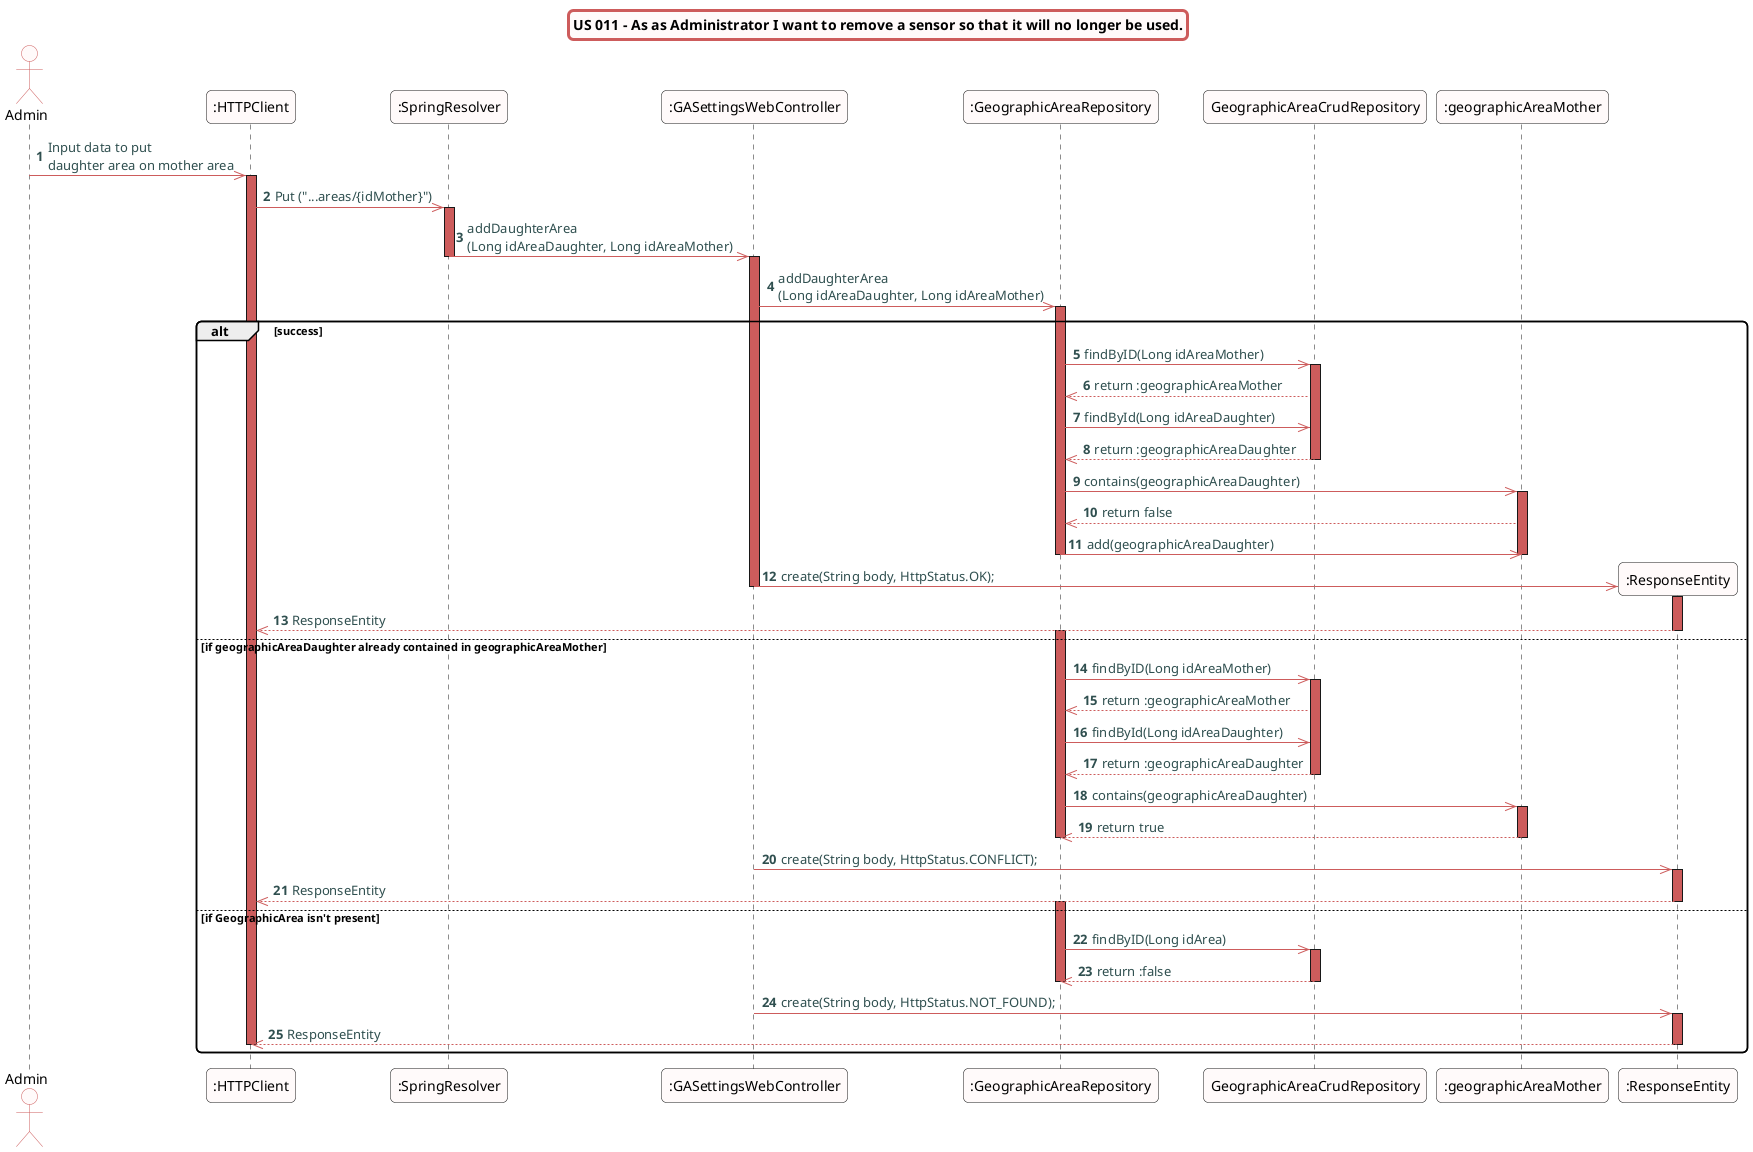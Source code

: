@startuml
skinparam titleBorderRoundCorner 10
skinparam titleBorderThickness 3
skinparam titleBorderColor indianred
skinparam titleBackgroundColor snow
skinparam FontName quicksand

skinparam actor {
 	BorderColor indianred
 	backgroundColor Snow
 	}

 skinparam sequence {
 	LifeLineBackgroundColor indianred
 	ParticipantBackgroundColor snow
}

 skinparam roundcorner 10

 skinparam component {
   arrowThickness 1
   ArrowFontName Verdana
   ArrowColor indianred
   ArrowFontColor darkslategrey
 }
title US 011 - As as Administrator I want to remove a sensor so that it will no longer be used.
autonumber
actor "Admin"
"Admin" ->> ":HTTPClient":  Input data to put\ndaughter area on mother area
activate ":HTTPClient"
":HTTPClient" ->> ":SpringResolver": Put ("...areas/{idMother}")
activate ":SpringResolver"
":SpringResolver" ->> ":GASettingsWebController": addDaughterArea\n(Long idAreaDaughter, Long idAreaMother)
deactivate ":SpringResolver"
activate ":GASettingsWebController"
":GASettingsWebController" ->> ":GeographicAreaRepository": addDaughterArea\n(Long idAreaDaughter, Long idAreaMother)
alt success
activate ":GeographicAreaRepository"
":GeographicAreaRepository" ->> "GeographicAreaCrudRepository": findByID(Long idAreaMother)
activate "GeographicAreaCrudRepository"
"GeographicAreaCrudRepository" -->> ":GeographicAreaRepository": return :geographicAreaMother
":GeographicAreaRepository" ->> "GeographicAreaCrudRepository": findById(Long idAreaDaughter)
"GeographicAreaCrudRepository" -->> ":GeographicAreaRepository": return :geographicAreaDaughter
deactivate "GeographicAreaCrudRepository"

":GeographicAreaRepository" ->> ":geographicAreaMother": contains(geographicAreaDaughter)
activate ":geographicAreaMother"
":geographicAreaMother" -->> ":GeographicAreaRepository": return false
":GeographicAreaRepository" ->> ":geographicAreaMother": add(geographicAreaDaughter)
deactivate ":geographicAreaMother"
deactivate ":GeographicAreaRepository"
create ":ResponseEntity"
":GASettingsWebController" ->> ":ResponseEntity": create(String body, HttpStatus.OK);
activate ":ResponseEntity"
deactivate ":GASettingsWebController"
":ResponseEntity" -->> ":HTTPClient": ResponseEntity
deactivate ":ResponseEntity"
else if geographicAreaDaughter already contained in geographicAreaMother
activate ":GeographicAreaRepository"

":GeographicAreaRepository" ->> "GeographicAreaCrudRepository": findByID(Long idAreaMother)
activate "GeographicAreaCrudRepository"
"GeographicAreaCrudRepository" -->> ":GeographicAreaRepository": return :geographicAreaMother
":GeographicAreaRepository" ->> "GeographicAreaCrudRepository": findById(Long idAreaDaughter)
"GeographicAreaCrudRepository" -->> ":GeographicAreaRepository": return :geographicAreaDaughter
deactivate "GeographicAreaCrudRepository"
":GeographicAreaRepository" ->> ":geographicAreaMother": contains(geographicAreaDaughter)
activate ":geographicAreaMother"
":geographicAreaMother" -->> ":GeographicAreaRepository": return true
deactivate ":geographicAreaMother"
deactivate ":GeographicAreaRepository"
":GASettingsWebController" ->> ":ResponseEntity": create(String body, HttpStatus.CONFLICT);
activate ":ResponseEntity"
":ResponseEntity" -->> ":HTTPClient": ResponseEntity
deactivate ":ResponseEntity"
else if GeographicArea isn't present
activate ":GeographicAreaRepository"

":GeographicAreaRepository" ->> "GeographicAreaCrudRepository": findByID(Long idArea)
activate "GeographicAreaCrudRepository"
"GeographicAreaCrudRepository" -->> ":GeographicAreaRepository": return :false
deactivate "GeographicAreaCrudRepository"
deactivate ":GeographicAreaRepository"
":GASettingsWebController" ->> ":ResponseEntity": create(String body, HttpStatus.NOT_FOUND);
activate ":ResponseEntity"

":ResponseEntity" -->> ":HTTPClient": ResponseEntity
deactivate ":HTTPClient"
deactivate ":ResponseEntity"
end


@enduml